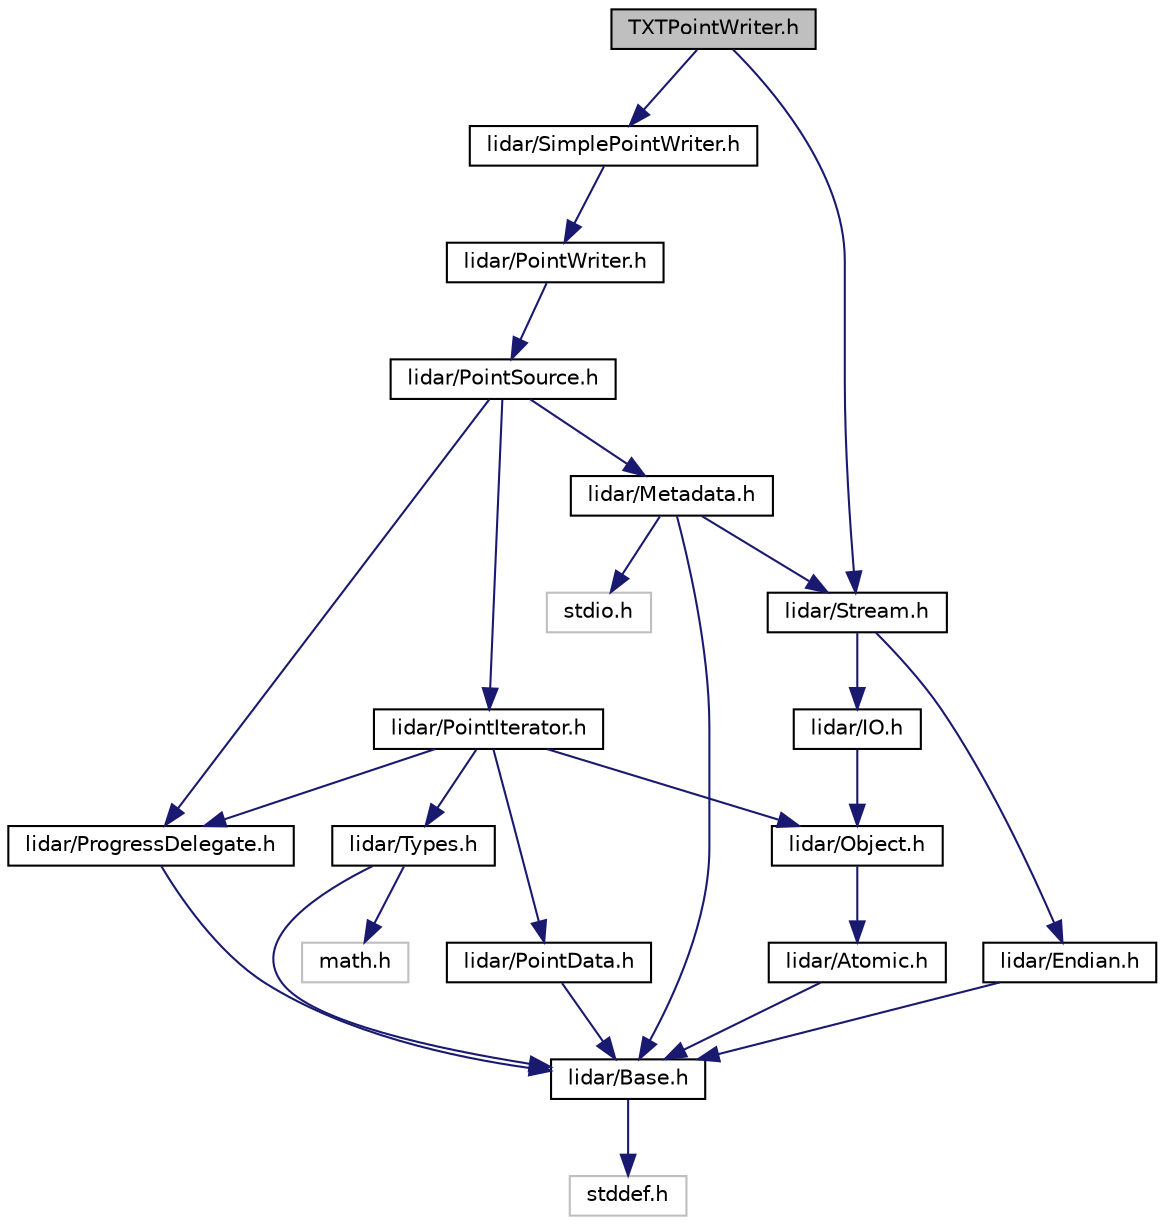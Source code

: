 digraph "TXTPointWriter.h"
{
  bgcolor="transparent";
  edge [fontname="Helvetica",fontsize="10",labelfontname="Helvetica",labelfontsize="10"];
  node [fontname="Helvetica",fontsize="10",shape=record];
  Node1 [label="TXTPointWriter.h",height=0.2,width=0.4,color="black", fillcolor="grey75", style="filled" fontcolor="black"];
  Node1 -> Node2 [color="midnightblue",fontsize="10",style="solid",fontname="Helvetica"];
  Node2 [label="lidar/SimplePointWriter.h",height=0.2,width=0.4,color="black",URL="$a00052.html"];
  Node2 -> Node3 [color="midnightblue",fontsize="10",style="solid",fontname="Helvetica"];
  Node3 [label="lidar/PointWriter.h",height=0.2,width=0.4,color="black",URL="$a00050.html"];
  Node3 -> Node4 [color="midnightblue",fontsize="10",style="solid",fontname="Helvetica"];
  Node4 [label="lidar/PointSource.h",height=0.2,width=0.4,color="black",URL="$a00049.html"];
  Node4 -> Node5 [color="midnightblue",fontsize="10",style="solid",fontname="Helvetica"];
  Node5 [label="lidar/Metadata.h",height=0.2,width=0.4,color="black",URL="$a00042.html"];
  Node5 -> Node6 [color="midnightblue",fontsize="10",style="solid",fontname="Helvetica"];
  Node6 [label="lidar/Base.h",height=0.2,width=0.4,color="black",URL="$a00034.html"];
  Node6 -> Node7 [color="midnightblue",fontsize="10",style="solid",fontname="Helvetica"];
  Node7 [label="stddef.h",height=0.2,width=0.4,color="grey75"];
  Node5 -> Node8 [color="midnightblue",fontsize="10",style="solid",fontname="Helvetica"];
  Node8 [label="lidar/Stream.h",height=0.2,width=0.4,color="black",URL="$a00053.html"];
  Node8 -> Node9 [color="midnightblue",fontsize="10",style="solid",fontname="Helvetica"];
  Node9 [label="lidar/IO.h",height=0.2,width=0.4,color="black",URL="$a00040.html"];
  Node9 -> Node10 [color="midnightblue",fontsize="10",style="solid",fontname="Helvetica"];
  Node10 [label="lidar/Object.h",height=0.2,width=0.4,color="black",URL="$a00045.html"];
  Node10 -> Node11 [color="midnightblue",fontsize="10",style="solid",fontname="Helvetica"];
  Node11 [label="lidar/Atomic.h",height=0.2,width=0.4,color="black",URL="$a00033.html"];
  Node11 -> Node6 [color="midnightblue",fontsize="10",style="solid",fontname="Helvetica"];
  Node8 -> Node12 [color="midnightblue",fontsize="10",style="solid",fontname="Helvetica"];
  Node12 [label="lidar/Endian.h",height=0.2,width=0.4,color="black",URL="$a00036.html"];
  Node12 -> Node6 [color="midnightblue",fontsize="10",style="solid",fontname="Helvetica"];
  Node5 -> Node13 [color="midnightblue",fontsize="10",style="solid",fontname="Helvetica"];
  Node13 [label="stdio.h",height=0.2,width=0.4,color="grey75"];
  Node4 -> Node14 [color="midnightblue",fontsize="10",style="solid",fontname="Helvetica"];
  Node14 [label="lidar/PointIterator.h",height=0.2,width=0.4,color="black",URL="$a00047.html"];
  Node14 -> Node15 [color="midnightblue",fontsize="10",style="solid",fontname="Helvetica"];
  Node15 [label="lidar/Types.h",height=0.2,width=0.4,color="black",URL="$a00056.html"];
  Node15 -> Node6 [color="midnightblue",fontsize="10",style="solid",fontname="Helvetica"];
  Node15 -> Node16 [color="midnightblue",fontsize="10",style="solid",fontname="Helvetica"];
  Node16 [label="math.h",height=0.2,width=0.4,color="grey75"];
  Node14 -> Node10 [color="midnightblue",fontsize="10",style="solid",fontname="Helvetica"];
  Node14 -> Node17 [color="midnightblue",fontsize="10",style="solid",fontname="Helvetica"];
  Node17 [label="lidar/PointData.h",height=0.2,width=0.4,color="black",URL="$a00046.html"];
  Node17 -> Node6 [color="midnightblue",fontsize="10",style="solid",fontname="Helvetica"];
  Node14 -> Node18 [color="midnightblue",fontsize="10",style="solid",fontname="Helvetica"];
  Node18 [label="lidar/ProgressDelegate.h",height=0.2,width=0.4,color="black",URL="$a00051.html"];
  Node18 -> Node6 [color="midnightblue",fontsize="10",style="solid",fontname="Helvetica"];
  Node4 -> Node18 [color="midnightblue",fontsize="10",style="solid",fontname="Helvetica"];
  Node1 -> Node8 [color="midnightblue",fontsize="10",style="solid",fontname="Helvetica"];
}
